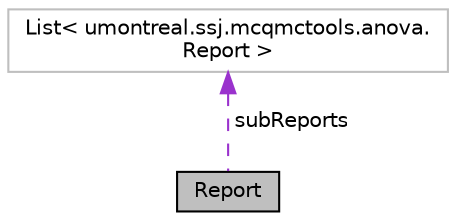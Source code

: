 digraph "Report"
{
 // INTERACTIVE_SVG=YES
  bgcolor="transparent";
  edge [fontname="Helvetica",fontsize="10",labelfontname="Helvetica",labelfontsize="10"];
  node [fontname="Helvetica",fontsize="10",shape=record];
  Node1 [label="Report",height=0.2,width=0.4,color="black", fillcolor="grey75", style="filled", fontcolor="black"];
  Node2 -> Node1 [dir="back",color="darkorchid3",fontsize="10",style="dashed",label=" subReports" ,fontname="Helvetica"];
  Node2 [label="List\< umontreal.ssj.mcqmctools.anova.\lReport \>",height=0.2,width=0.4,color="grey75"];
}
